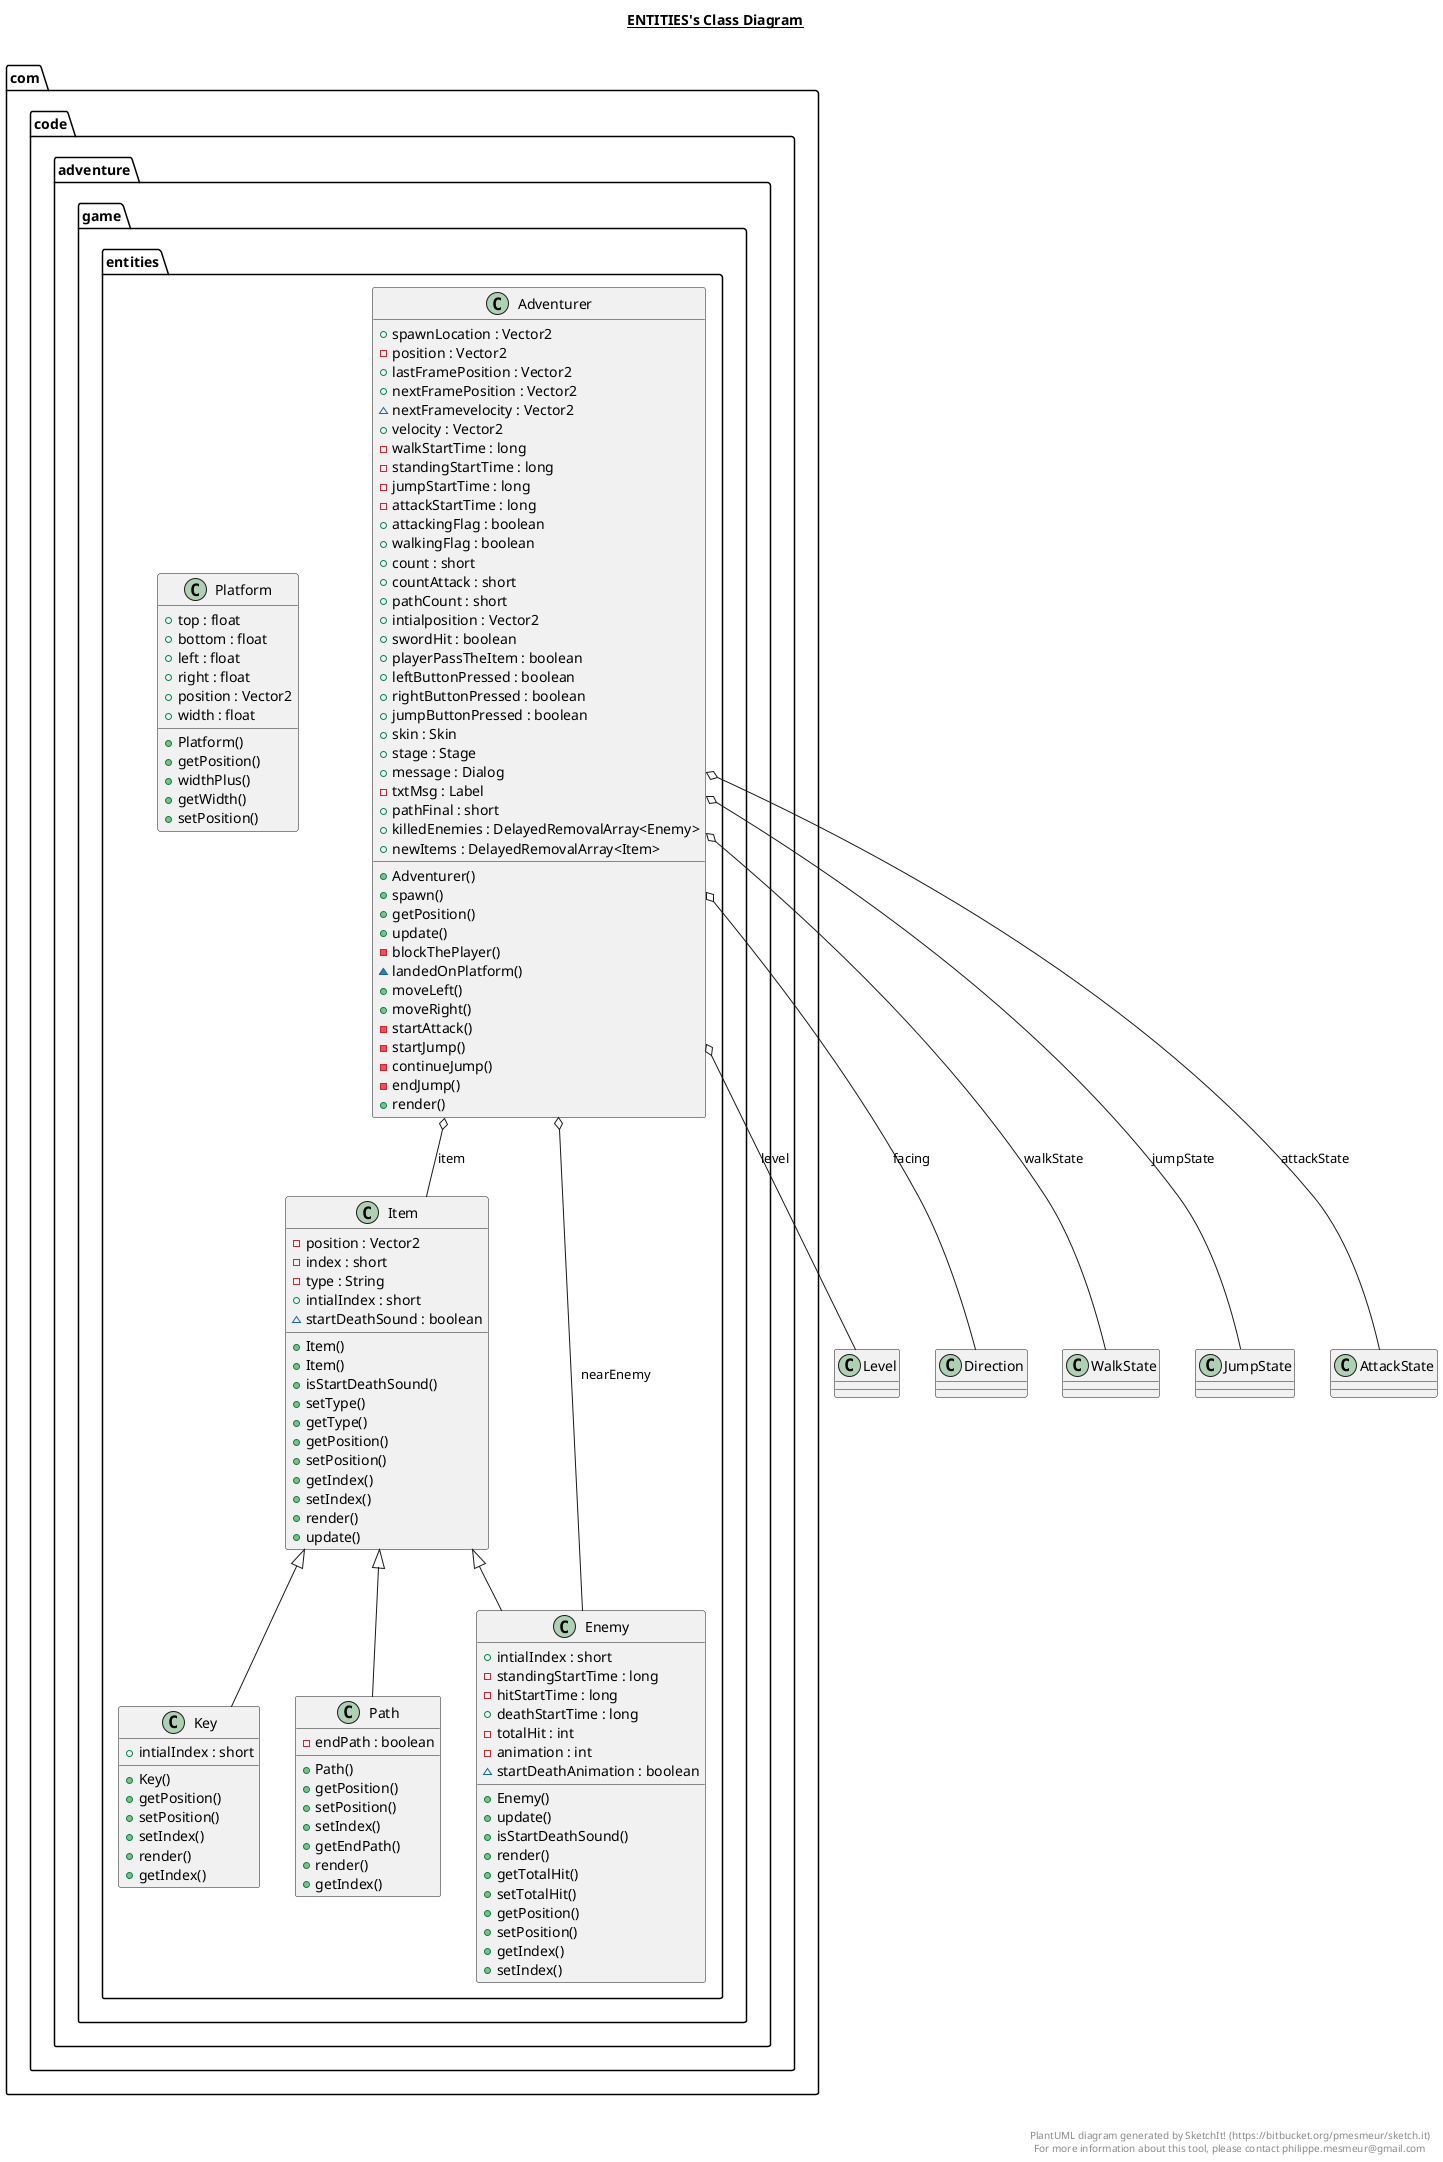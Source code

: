 @startuml

title __ENTITIES's Class Diagram__\n

  package com.code.adventure.game {
    package com.code.adventure.game.entities {
      class Adventurer {
          + spawnLocation : Vector2
          - position : Vector2
          + lastFramePosition : Vector2
          + nextFramePosition : Vector2
          ~ nextFramevelocity : Vector2
          + velocity : Vector2
          - walkStartTime : long
          - standingStartTime : long
          - jumpStartTime : long
          - attackStartTime : long
          + attackingFlag : boolean
          + walkingFlag : boolean
          + count : short
          + countAttack : short
          + pathCount : short
          + intialposition : Vector2
          + swordHit : boolean
          + playerPassTheItem : boolean
          + leftButtonPressed : boolean
          + rightButtonPressed : boolean
          + jumpButtonPressed : boolean
          + skin : Skin
          + stage : Stage
          + message : Dialog
          - txtMsg : Label
          + pathFinal : short
          + killedEnemies : DelayedRemovalArray<Enemy>
          + newItems : DelayedRemovalArray<Item>
          + Adventurer()
          + spawn()
          + getPosition()
          + update()
          - blockThePlayer()
          ~ landedOnPlatform()
          + moveLeft()
          + moveRight()
          - startAttack()
          - startJump()
          - continueJump()
          - endJump()
          + render()
      }
    }
  }
  

  package com.code.adventure.game {
    package com.code.adventure.game.entities {
      class Enemy {
          + intialIndex : short
          - standingStartTime : long
          - hitStartTime : long
          + deathStartTime : long
          - totalHit : int
          - animation : int
          ~ startDeathAnimation : boolean
          + Enemy()
          + update()
          + isStartDeathSound()
          + render()
          + getTotalHit()
          + setTotalHit()
          + getPosition()
          + setPosition()
          + getIndex()
          + setIndex()
      }
    }
  }
  

  package com.code.adventure.game {
    package com.code.adventure.game.entities {
      class Item {
          - position : Vector2
          - index : short
          - type : String
          + intialIndex : short
          ~ startDeathSound : boolean
          + Item()
          + Item()
          + isStartDeathSound()
          + setType()
          + getType()
          + getPosition()
          + setPosition()
          + getIndex()
          + setIndex()
          + render()
          + update()
      }
    }
  }
  

  package com.code.adventure.game {
    package com.code.adventure.game.entities {
      class Key {
          + intialIndex : short
          + Key()
          + getPosition()
          + setPosition()
          + setIndex()
          + render()
          + getIndex()
      }
    }
  }
  

  package com.code.adventure.game {
    package com.code.adventure.game.entities {
      class Path {
          - endPath : boolean
          + Path()
          + getPosition()
          + setPosition()
          + setIndex()
          + getEndPath()
          + render()
          + getIndex()
      }
    }
  }
  

  package com.code.adventure.game {
    package com.code.adventure.game.entities {
      class Platform {
          + top : float
          + bottom : float
          + left : float
          + right : float
          + position : Vector2
          + width : float
          + Platform()
          + getPosition()
          + widthPlus()
          + getWidth()
          + setPosition()
      }
    }
  }
  

  Adventurer o-- Level : level
  Adventurer o-- Direction : facing
  Adventurer o-- WalkState : walkState
  Adventurer o-- JumpState : jumpState
  Adventurer o-- AttackState : attackState
  Adventurer o-- Enemy : nearEnemy
  Adventurer o-- Item : item
  Enemy -up-|> Item
  Key -up-|> Item
  Path -up-|> Item


right footer


PlantUML diagram generated by SketchIt! (https://bitbucket.org/pmesmeur/sketch.it)
For more information about this tool, please contact philippe.mesmeur@gmail.com
endfooter

@enduml
